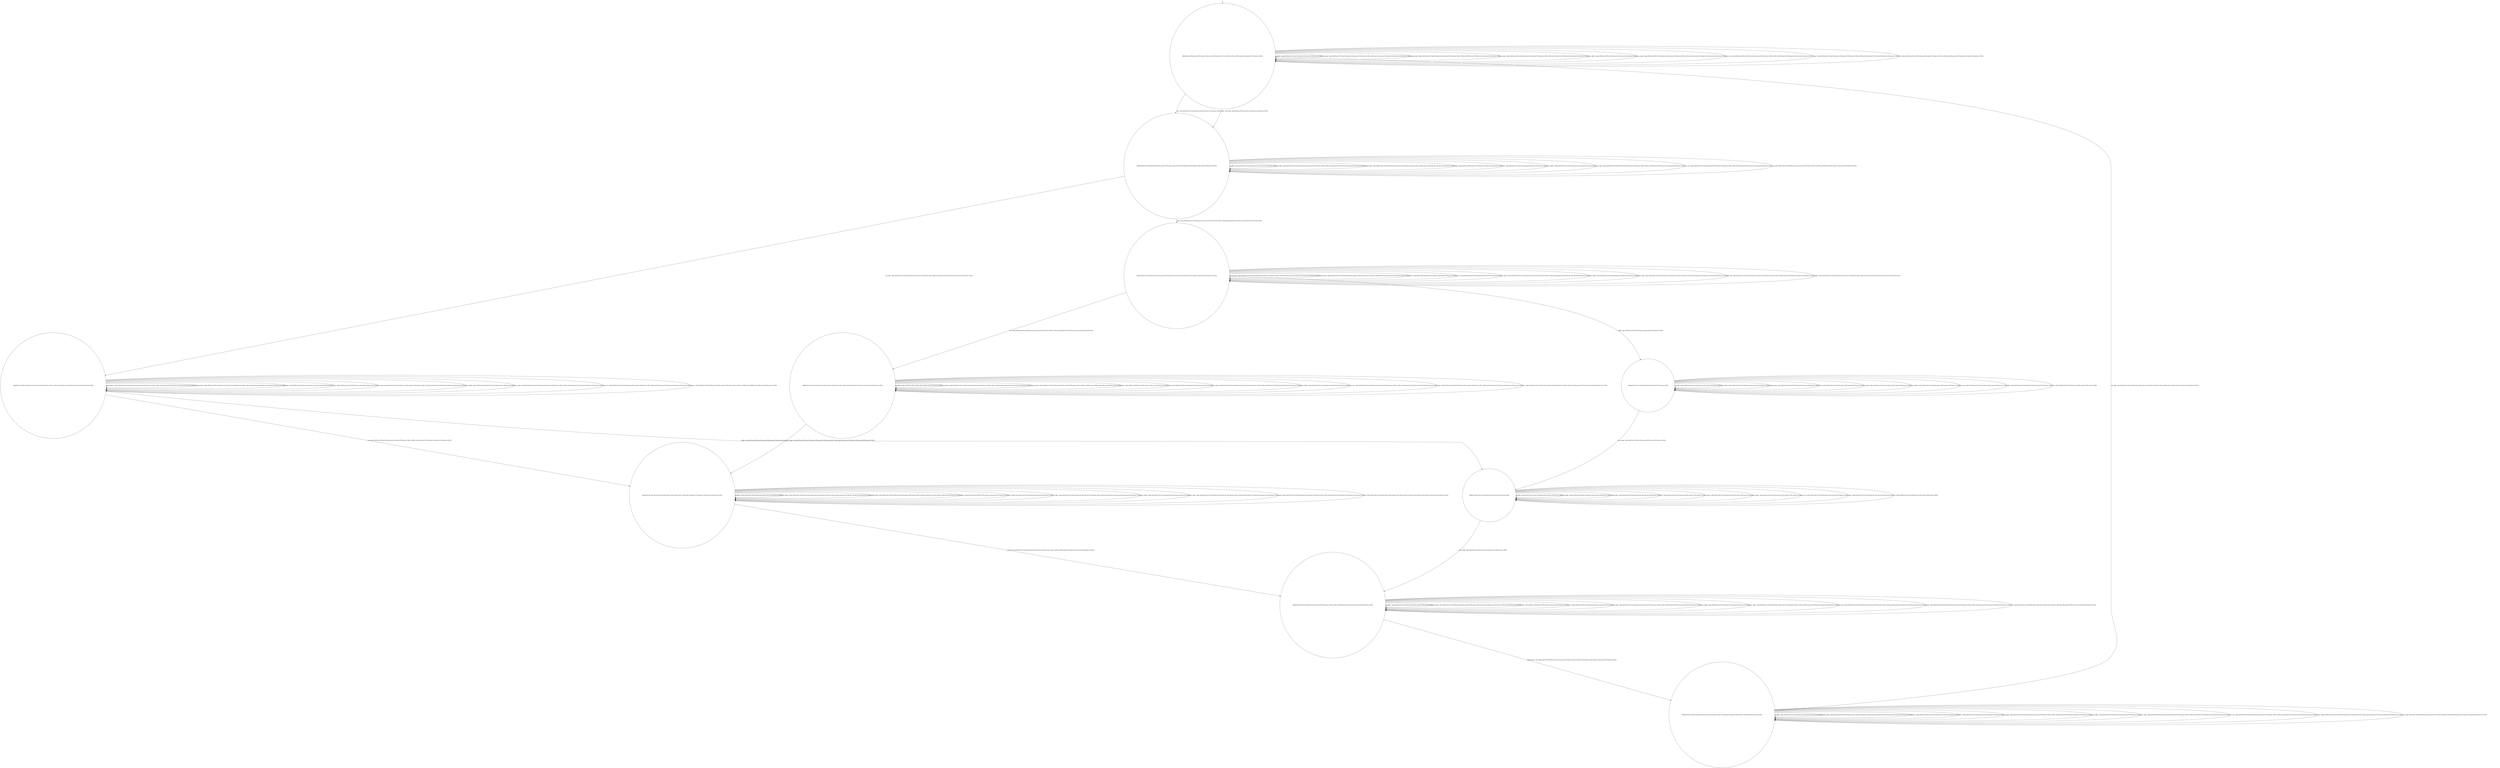 digraph g {
	edge [lblstyle="above, sloped"];
	s0 [shape="circle" label="0@[((DOL and TEA and not TON and not CAP and not EUR and not COF) or (EUR and COF and TEA and not DOL and not TON and not CAP))]"];
	s1 [shape="circle" label="1@[((EUR and COF and TEA and not DOL and not TON and not CAP) or (DOL and TEA and not TON and not CAP and not EUR and not COF))]"];
	s2 [shape="circle" label="2@[((EUR and COF and TEA and not DOL and not TON and not CAP) or (DOL and TEA and not TON and not CAP and not EUR and not COF))]"];
	s3 [shape="circle" label="3@[((EUR and COF and TEA and not DOL and not TON and not CAP) or (DOL and TEA and not TON and not CAP and not EUR and not COF))]"];
	s4 [shape="circle" label="4@[((EUR and COF and TEA and not DOL and not TON and not CAP) or (DOL and TEA and not TON and not CAP and not EUR and not COF))]"];
	s5 [shape="circle" label="5@[((EUR and COF and TEA and not DOL and not TON and not CAP) or (DOL and TEA and not TON and not CAP and not EUR and not COF))]"];
	s6 [shape="circle" label="6@[((EUR and COF and TEA and not DOL and not TON and not CAP) or (DOL and TEA and not TON and not CAP and not EUR and not COF))]"];
	s7 [shape="circle" label="7@[((EUR and COF and TEA and not DOL and not TON and not CAP) or (DOL and TEA and not TON and not CAP and not EUR and not COF))]"];
	s8 [shape="circle" label="8@[((EUR and COF and TEA and not DOL and not TON and not CAP))]"];
	s9 [shape="circle" label="9@[((EUR and COF and TEA and not DOL and not TON and not CAP))]"];
	s0 -> s0 [label="coffee / nok() [((EUR and COF and TEA and not DOL and not TON and not CAP))]"];
	s0 -> s0 [label="cup_taken / nok() [((EUR and COF and TEA and not DOL and not TON and not CAP) or (DOL and TEA and not TON and not CAP and not EUR and not COF))]"];
	s0 -> s0 [label="display_done / nok() [((EUR and COF and TEA and not DOL and not TON and not CAP) or (DOL and TEA and not TON and not CAP and not EUR and not COF))]"];
	s0 -> s1 [label="dollar / ok() [((DOL and TEA and not TON and not CAP and not EUR and not COF))]"];
	s0 -> s1 [label="euro / ok() [((EUR and COF and TEA and not DOL and not TON and not CAP))]"];
	s0 -> s0 [label="no_sugar / nok() [((EUR and COF and TEA and not DOL and not TON and not CAP) or (DOL and TEA and not TON and not CAP and not EUR and not COF))]"];
	s0 -> s0 [label="pour_coffee / nok() [((EUR and COF and TEA and not DOL and not TON and not CAP))]"];
	s0 -> s0 [label="pour_sugar / nok() [((EUR and COF and TEA and not DOL and not TON and not CAP) or (DOL and TEA and not TON and not CAP and not EUR and not COF))]"];
	s0 -> s0 [label="pour_tea / nok() [((EUR and COF and TEA and not DOL and not TON and not CAP) or (DOL and TEA and not TON and not CAP and not EUR and not COF))]"];
	s0 -> s0 [label="sugar / nok() [((EUR and COF and TEA and not DOL and not TON and not CAP) or (DOL and TEA and not TON and not CAP and not EUR and not COF))]"];
	s0 -> s0 [label="tea / nok() [((EUR and COF and TEA and not DOL and not TON and not CAP) or (DOL and TEA and not TON and not CAP and not EUR and not COF))]"];
	s1 -> s1 [label="coffee / nok() [((EUR and COF and TEA and not DOL and not TON and not CAP))]"];
	s1 -> s1 [label="cup_taken / nok() [((EUR and COF and TEA and not DOL and not TON and not CAP) or (DOL and TEA and not TON and not CAP and not EUR and not COF))]"];
	s1 -> s1 [label="display_done / nok() [((EUR and COF and TEA and not DOL and not TON and not CAP) or (DOL and TEA and not TON and not CAP and not EUR and not COF))]"];
	s1 -> s1 [label="dollar / nok() [((DOL and TEA and not TON and not CAP and not EUR and not COF))]"];
	s1 -> s1 [label="euro / nok() [((EUR and COF and TEA and not DOL and not TON and not CAP))]"];
	s1 -> s2 [label="no_sugar / ok() [((EUR and COF and TEA and not DOL and not TON and not CAP) or (DOL and TEA and not TON and not CAP and not EUR and not COF))]"];
	s1 -> s1 [label="pour_coffee / nok() [((EUR and COF and TEA and not DOL and not TON and not CAP))]"];
	s1 -> s1 [label="pour_sugar / nok() [((EUR and COF and TEA and not DOL and not TON and not CAP) or (DOL and TEA and not TON and not CAP and not EUR and not COF))]"];
	s1 -> s1 [label="pour_tea / nok() [((EUR and COF and TEA and not DOL and not TON and not CAP) or (DOL and TEA and not TON and not CAP and not EUR and not COF))]"];
	s1 -> s3 [label="sugar / ok() [((EUR and COF and TEA and not DOL and not TON and not CAP) or (DOL and TEA and not TON and not CAP and not EUR and not COF))]"];
	s1 -> s1 [label="tea / nok() [((EUR and COF and TEA and not DOL and not TON and not CAP) or (DOL and TEA and not TON and not CAP and not EUR and not COF))]"];
	s2 -> s9 [label="coffee / ok() [((EUR and COF and TEA and not DOL and not TON and not CAP))]"];
	s2 -> s2 [label="cup_taken / nok() [((EUR and COF and TEA and not DOL and not TON and not CAP) or (DOL and TEA and not TON and not CAP and not EUR and not COF))]"];
	s2 -> s2 [label="display_done / nok() [((EUR and COF and TEA and not DOL and not TON and not CAP) or (DOL and TEA and not TON and not CAP and not EUR and not COF))]"];
	s2 -> s2 [label="dollar / nok() [((DOL and TEA and not TON and not CAP and not EUR and not COF))]"];
	s2 -> s2 [label="euro / nok() [((EUR and COF and TEA and not DOL and not TON and not CAP))]"];
	s2 -> s2 [label="no_sugar / nok() [((EUR and COF and TEA and not DOL and not TON and not CAP) or (DOL and TEA and not TON and not CAP and not EUR and not COF))]"];
	s2 -> s2 [label="pour_coffee / nok() [((EUR and COF and TEA and not DOL and not TON and not CAP))]"];
	s2 -> s2 [label="pour_sugar / nok() [((EUR and COF and TEA and not DOL and not TON and not CAP) or (DOL and TEA and not TON and not CAP and not EUR and not COF))]"];
	s2 -> s2 [label="pour_tea / nok() [((EUR and COF and TEA and not DOL and not TON and not CAP) or (DOL and TEA and not TON and not CAP and not EUR and not COF))]"];
	s2 -> s2 [label="sugar / void() [((EUR and COF and TEA and not DOL and not TON and not CAP) or (DOL and TEA and not TON and not CAP and not EUR and not COF))]"];
	s2 -> s5 [label="tea / ok() [((EUR and COF and TEA and not DOL and not TON and not CAP) or (DOL and TEA and not TON and not CAP and not EUR and not COF))]"];
	s3 -> s8 [label="coffee / ok() [((EUR and COF and TEA and not DOL and not TON and not CAP))]"];
	s3 -> s3 [label="cup_taken / nok() [((EUR and COF and TEA and not DOL and not TON and not CAP) or (DOL and TEA and not TON and not CAP and not EUR and not COF))]"];
	s3 -> s3 [label="display_done / nok() [((EUR and COF and TEA and not DOL and not TON and not CAP) or (DOL and TEA and not TON and not CAP and not EUR and not COF))]"];
	s3 -> s3 [label="dollar / nok() [((DOL and TEA and not TON and not CAP and not EUR and not COF))]"];
	s3 -> s3 [label="euro / nok() [((EUR and COF and TEA and not DOL and not TON and not CAP))]"];
	s3 -> s3 [label="no_sugar / void() [((EUR and COF and TEA and not DOL and not TON and not CAP) or (DOL and TEA and not TON and not CAP and not EUR and not COF))]"];
	s3 -> s3 [label="pour_coffee / nok() [((EUR and COF and TEA and not DOL and not TON and not CAP))]"];
	s3 -> s3 [label="pour_sugar / nok() [((EUR and COF and TEA and not DOL and not TON and not CAP) or (DOL and TEA and not TON and not CAP and not EUR and not COF))]"];
	s3 -> s3 [label="pour_tea / nok() [((EUR and COF and TEA and not DOL and not TON and not CAP) or (DOL and TEA and not TON and not CAP and not EUR and not COF))]"];
	s3 -> s3 [label="sugar / nok() [((EUR and COF and TEA and not DOL and not TON and not CAP) or (DOL and TEA and not TON and not CAP and not EUR and not COF))]"];
	s3 -> s4 [label="tea / ok() [((EUR and COF and TEA and not DOL and not TON and not CAP) or (DOL and TEA and not TON and not CAP and not EUR and not COF))]"];
	s4 -> s4 [label="coffee / void() [((EUR and COF and TEA and not DOL and not TON and not CAP))]"];
	s4 -> s4 [label="cup_taken / nok() [((EUR and COF and TEA and not DOL and not TON and not CAP) or (DOL and TEA and not TON and not CAP and not EUR and not COF))]"];
	s4 -> s4 [label="display_done / nok() [((EUR and COF and TEA and not DOL and not TON and not CAP) or (DOL and TEA and not TON and not CAP and not EUR and not COF))]"];
	s4 -> s4 [label="dollar / nok() [((DOL and TEA and not TON and not CAP and not EUR and not COF))]"];
	s4 -> s4 [label="euro / nok() [((EUR and COF and TEA and not DOL and not TON and not CAP))]"];
	s4 -> s4 [label="no_sugar / nok() [((EUR and COF and TEA and not DOL and not TON and not CAP) or (DOL and TEA and not TON and not CAP and not EUR and not COF))]"];
	s4 -> s4 [label="pour_coffee / nok() [((EUR and COF and TEA and not DOL and not TON and not CAP))]"];
	s4 -> s5 [label="pour_sugar / ok() [((EUR and COF and TEA and not DOL and not TON and not CAP) or (DOL and TEA and not TON and not CAP and not EUR and not COF))]"];
	s4 -> s4 [label="pour_tea / nok() [((EUR and COF and TEA and not DOL and not TON and not CAP) or (DOL and TEA and not TON and not CAP and not EUR and not COF))]"];
	s4 -> s4 [label="sugar / nok() [((EUR and COF and TEA and not DOL and not TON and not CAP) or (DOL and TEA and not TON and not CAP and not EUR and not COF))]"];
	s4 -> s4 [label="tea / nok() [((EUR and COF and TEA and not DOL and not TON and not CAP) or (DOL and TEA and not TON and not CAP and not EUR and not COF))]"];
	s5 -> s5 [label="coffee / void() [((EUR and COF and TEA and not DOL and not TON and not CAP))]"];
	s5 -> s5 [label="cup_taken / nok() [((EUR and COF and TEA and not DOL and not TON and not CAP) or (DOL and TEA and not TON and not CAP and not EUR and not COF))]"];
	s5 -> s5 [label="display_done / nok() [((EUR and COF and TEA and not DOL and not TON and not CAP) or (DOL and TEA and not TON and not CAP and not EUR and not COF))]"];
	s5 -> s5 [label="dollar / nok() [((DOL and TEA and not TON and not CAP and not EUR and not COF))]"];
	s5 -> s5 [label="euro / nok() [((EUR and COF and TEA and not DOL and not TON and not CAP))]"];
	s5 -> s5 [label="no_sugar / nok() [((EUR and COF and TEA and not DOL and not TON and not CAP) or (DOL and TEA and not TON and not CAP and not EUR and not COF))]"];
	s5 -> s5 [label="pour_coffee / nok() [((EUR and COF and TEA and not DOL and not TON and not CAP))]"];
	s5 -> s5 [label="pour_sugar / nok() [((EUR and COF and TEA and not DOL and not TON and not CAP) or (DOL and TEA and not TON and not CAP and not EUR and not COF))]"];
	s5 -> s6 [label="pour_tea / ok() [((EUR and COF and TEA and not DOL and not TON and not CAP) or (DOL and TEA and not TON and not CAP and not EUR and not COF))]"];
	s5 -> s5 [label="sugar / nok() [((EUR and COF and TEA and not DOL and not TON and not CAP) or (DOL and TEA and not TON and not CAP and not EUR and not COF))]"];
	s5 -> s5 [label="tea / nok() [((EUR and COF and TEA and not DOL and not TON and not CAP) or (DOL and TEA and not TON and not CAP and not EUR and not COF))]"];
	s6 -> s6 [label="coffee / nok() [((EUR and COF and TEA and not DOL and not TON and not CAP))]"];
	s6 -> s6 [label="cup_taken / nok() [((EUR and COF and TEA and not DOL and not TON and not CAP) or (DOL and TEA and not TON and not CAP and not EUR and not COF))]"];
	s6 -> s7 [label="display_done / ok() [((EUR and COF and TEA and not DOL and not TON and not CAP) or (DOL and TEA and not TON and not CAP and not EUR and not COF))]"];
	s6 -> s6 [label="dollar / nok() [((DOL and TEA and not TON and not CAP and not EUR and not COF))]"];
	s6 -> s6 [label="euro / nok() [((EUR and COF and TEA and not DOL and not TON and not CAP))]"];
	s6 -> s6 [label="no_sugar / nok() [((EUR and COF and TEA and not DOL and not TON and not CAP) or (DOL and TEA and not TON and not CAP and not EUR and not COF))]"];
	s6 -> s6 [label="pour_coffee / nok() [((EUR and COF and TEA and not DOL and not TON and not CAP))]"];
	s6 -> s6 [label="pour_sugar / nok() [((EUR and COF and TEA and not DOL and not TON and not CAP) or (DOL and TEA and not TON and not CAP and not EUR and not COF))]"];
	s6 -> s6 [label="pour_tea / nok() [((EUR and COF and TEA and not DOL and not TON and not CAP) or (DOL and TEA and not TON and not CAP and not EUR and not COF))]"];
	s6 -> s6 [label="sugar / nok() [((EUR and COF and TEA and not DOL and not TON and not CAP) or (DOL and TEA and not TON and not CAP and not EUR and not COF))]"];
	s6 -> s6 [label="tea / nok() [((EUR and COF and TEA and not DOL and not TON and not CAP) or (DOL and TEA and not TON and not CAP and not EUR and not COF))]"];
	s7 -> s7 [label="coffee / nok() [((EUR and COF and TEA and not DOL and not TON and not CAP))]"];
	s7 -> s0 [label="cup_taken / ok() [((EUR and COF and TEA and not DOL and not TON and not CAP) or (DOL and TEA and not TON and not CAP and not EUR and not COF))]"];
	s7 -> s7 [label="display_done / nok() [((EUR and COF and TEA and not DOL and not TON and not CAP) or (DOL and TEA and not TON and not CAP and not EUR and not COF))]"];
	s7 -> s7 [label="dollar / nok() [((DOL and TEA and not TON and not CAP and not EUR and not COF))]"];
	s7 -> s7 [label="euro / nok() [((EUR and COF and TEA and not DOL and not TON and not CAP))]"];
	s7 -> s7 [label="no_sugar / nok() [((EUR and COF and TEA and not DOL and not TON and not CAP) or (DOL and TEA and not TON and not CAP and not EUR and not COF))]"];
	s7 -> s7 [label="pour_coffee / nok() [((EUR and COF and TEA and not DOL and not TON and not CAP))]"];
	s7 -> s7 [label="pour_sugar / nok() [((EUR and COF and TEA and not DOL and not TON and not CAP) or (DOL and TEA and not TON and not CAP and not EUR and not COF))]"];
	s7 -> s7 [label="pour_tea / nok() [((EUR and COF and TEA and not DOL and not TON and not CAP) or (DOL and TEA and not TON and not CAP and not EUR and not COF))]"];
	s7 -> s7 [label="sugar / nok() [((EUR and COF and TEA and not DOL and not TON and not CAP) or (DOL and TEA and not TON and not CAP and not EUR and not COF))]"];
	s7 -> s7 [label="tea / nok() [((EUR and COF and TEA and not DOL and not TON and not CAP) or (DOL and TEA and not TON and not CAP and not EUR and not COF))]"];
	s8 -> s8 [label="coffee / nok() [((EUR and COF and TEA and not DOL and not TON and not CAP))]"];
	s8 -> s8 [label="cup_taken / nok() [((EUR and COF and TEA and not DOL and not TON and not CAP))]"];
	s8 -> s8 [label="display_done / nok() [((EUR and COF and TEA and not DOL and not TON and not CAP))]"];
	s8 -> s8 [label="euro / nok() [((EUR and COF and TEA and not DOL and not TON and not CAP))]"];
	s8 -> s8 [label="no_sugar / nok() [((EUR and COF and TEA and not DOL and not TON and not CAP))]"];
	s8 -> s8 [label="pour_coffee / nok() [((EUR and COF and TEA and not DOL and not TON and not CAP))]"];
	s8 -> s9 [label="pour_sugar / ok() [((EUR and COF and TEA and not DOL and not TON and not CAP))]"];
	s8 -> s8 [label="pour_tea / nok() [((EUR and COF and TEA and not DOL and not TON and not CAP))]"];
	s8 -> s8 [label="sugar / nok() [((EUR and COF and TEA and not DOL and not TON and not CAP))]"];
	s8 -> s8 [label="tea / void() [((EUR and COF and TEA and not DOL and not TON and not CAP))]"];
	s9 -> s9 [label="coffee / nok() [((EUR and COF and TEA and not DOL and not TON and not CAP))]"];
	s9 -> s9 [label="cup_taken / nok() [((EUR and COF and TEA and not DOL and not TON and not CAP))]"];
	s9 -> s9 [label="display_done / nok() [((EUR and COF and TEA and not DOL and not TON and not CAP))]"];
	s9 -> s9 [label="euro / nok() [((EUR and COF and TEA and not DOL and not TON and not CAP))]"];
	s9 -> s9 [label="no_sugar / nok() [((EUR and COF and TEA and not DOL and not TON and not CAP))]"];
	s9 -> s6 [label="pour_coffee / ok() [((EUR and COF and TEA and not DOL and not TON and not CAP))]"];
	s9 -> s9 [label="pour_sugar / nok() [((EUR and COF and TEA and not DOL and not TON and not CAP))]"];
	s9 -> s9 [label="pour_tea / nok() [((EUR and COF and TEA and not DOL and not TON and not CAP))]"];
	s9 -> s9 [label="sugar / nok() [((EUR and COF and TEA and not DOL and not TON and not CAP))]"];
	s9 -> s9 [label="tea / void() [((EUR and COF and TEA and not DOL and not TON and not CAP))]"];
	__start0 [label="" shape="none" width="0" height="0"];
	__start0 -> s0;
}